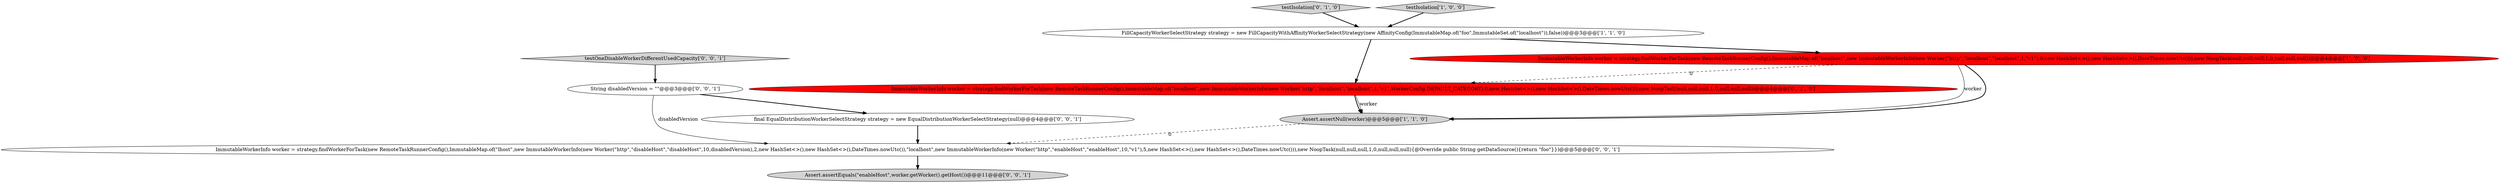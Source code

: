 digraph {
5 [style = filled, label = "ImmutableWorkerInfo worker = strategy.findWorkerForTask(new RemoteTaskRunnerConfig(),ImmutableMap.of(\"localhost\",new ImmutableWorkerInfo(new Worker(\"http\",\"localhost\",\"localhost\",1,\"v1\",WorkerConfig.DEFAULT_CATEGORY),0,new HashSet<>(),new HashSet<>(),DateTimes.nowUtc())),new NoopTask(null,null,null,1,0,null,null,null))@@@4@@@['0', '1', '0']", fillcolor = red, shape = ellipse image = "AAA1AAABBB2BBB"];
7 [style = filled, label = "ImmutableWorkerInfo worker = strategy.findWorkerForTask(new RemoteTaskRunnerConfig(),ImmutableMap.of(\"lhost\",new ImmutableWorkerInfo(new Worker(\"http\",\"disableHost\",\"disableHost\",10,disabledVersion),2,new HashSet<>(),new HashSet<>(),DateTimes.nowUtc()),\"localhost\",new ImmutableWorkerInfo(new Worker(\"http\",\"enableHost\",\"enableHost\",10,\"v1\"),5,new HashSet<>(),new HashSet<>(),DateTimes.nowUtc())),new NoopTask(null,null,null,1,0,null,null,null){@Override public String getDataSource(){return \"foo\"}})@@@5@@@['0', '0', '1']", fillcolor = white, shape = ellipse image = "AAA0AAABBB3BBB"];
3 [style = filled, label = "ImmutableWorkerInfo worker = strategy.findWorkerForTask(new RemoteTaskRunnerConfig(),ImmutableMap.of(\"localhost\",new ImmutableWorkerInfo(new Worker(\"http\",\"localhost\",\"localhost\",1,\"v1\"),0,new HashSet<>(),new HashSet<>(),DateTimes.nowUtc())),new NoopTask(null,null,null,1,0,null,null,null))@@@4@@@['1', '0', '0']", fillcolor = red, shape = ellipse image = "AAA1AAABBB1BBB"];
4 [style = filled, label = "testIsolation['0', '1', '0']", fillcolor = lightgray, shape = diamond image = "AAA0AAABBB2BBB"];
6 [style = filled, label = "testOneDisableWorkerDifferentUsedCapacity['0', '0', '1']", fillcolor = lightgray, shape = diamond image = "AAA0AAABBB3BBB"];
9 [style = filled, label = "final EqualDistributionWorkerSelectStrategy strategy = new EqualDistributionWorkerSelectStrategy(null)@@@4@@@['0', '0', '1']", fillcolor = white, shape = ellipse image = "AAA0AAABBB3BBB"];
8 [style = filled, label = "String disabledVersion = \"\"@@@3@@@['0', '0', '1']", fillcolor = white, shape = ellipse image = "AAA0AAABBB3BBB"];
0 [style = filled, label = "Assert.assertNull(worker)@@@5@@@['1', '1', '0']", fillcolor = lightgray, shape = ellipse image = "AAA0AAABBB1BBB"];
10 [style = filled, label = "Assert.assertEquals(\"enableHost\",worker.getWorker().getHost())@@@11@@@['0', '0', '1']", fillcolor = lightgray, shape = ellipse image = "AAA0AAABBB3BBB"];
2 [style = filled, label = "testIsolation['1', '0', '0']", fillcolor = lightgray, shape = diamond image = "AAA0AAABBB1BBB"];
1 [style = filled, label = "FillCapacityWorkerSelectStrategy strategy = new FillCapacityWithAffinityWorkerSelectStrategy(new AffinityConfig(ImmutableMap.of(\"foo\",ImmutableSet.of(\"localhost\")),false))@@@3@@@['1', '1', '0']", fillcolor = white, shape = ellipse image = "AAA0AAABBB1BBB"];
1->3 [style = bold, label=""];
1->5 [style = bold, label=""];
3->5 [style = dashed, label="0"];
4->1 [style = bold, label=""];
5->0 [style = bold, label=""];
9->7 [style = bold, label=""];
5->0 [style = solid, label="worker"];
0->7 [style = dashed, label="0"];
7->10 [style = bold, label=""];
3->0 [style = solid, label="worker"];
2->1 [style = bold, label=""];
3->0 [style = bold, label=""];
6->8 [style = bold, label=""];
8->7 [style = solid, label="disabledVersion"];
8->9 [style = bold, label=""];
}
